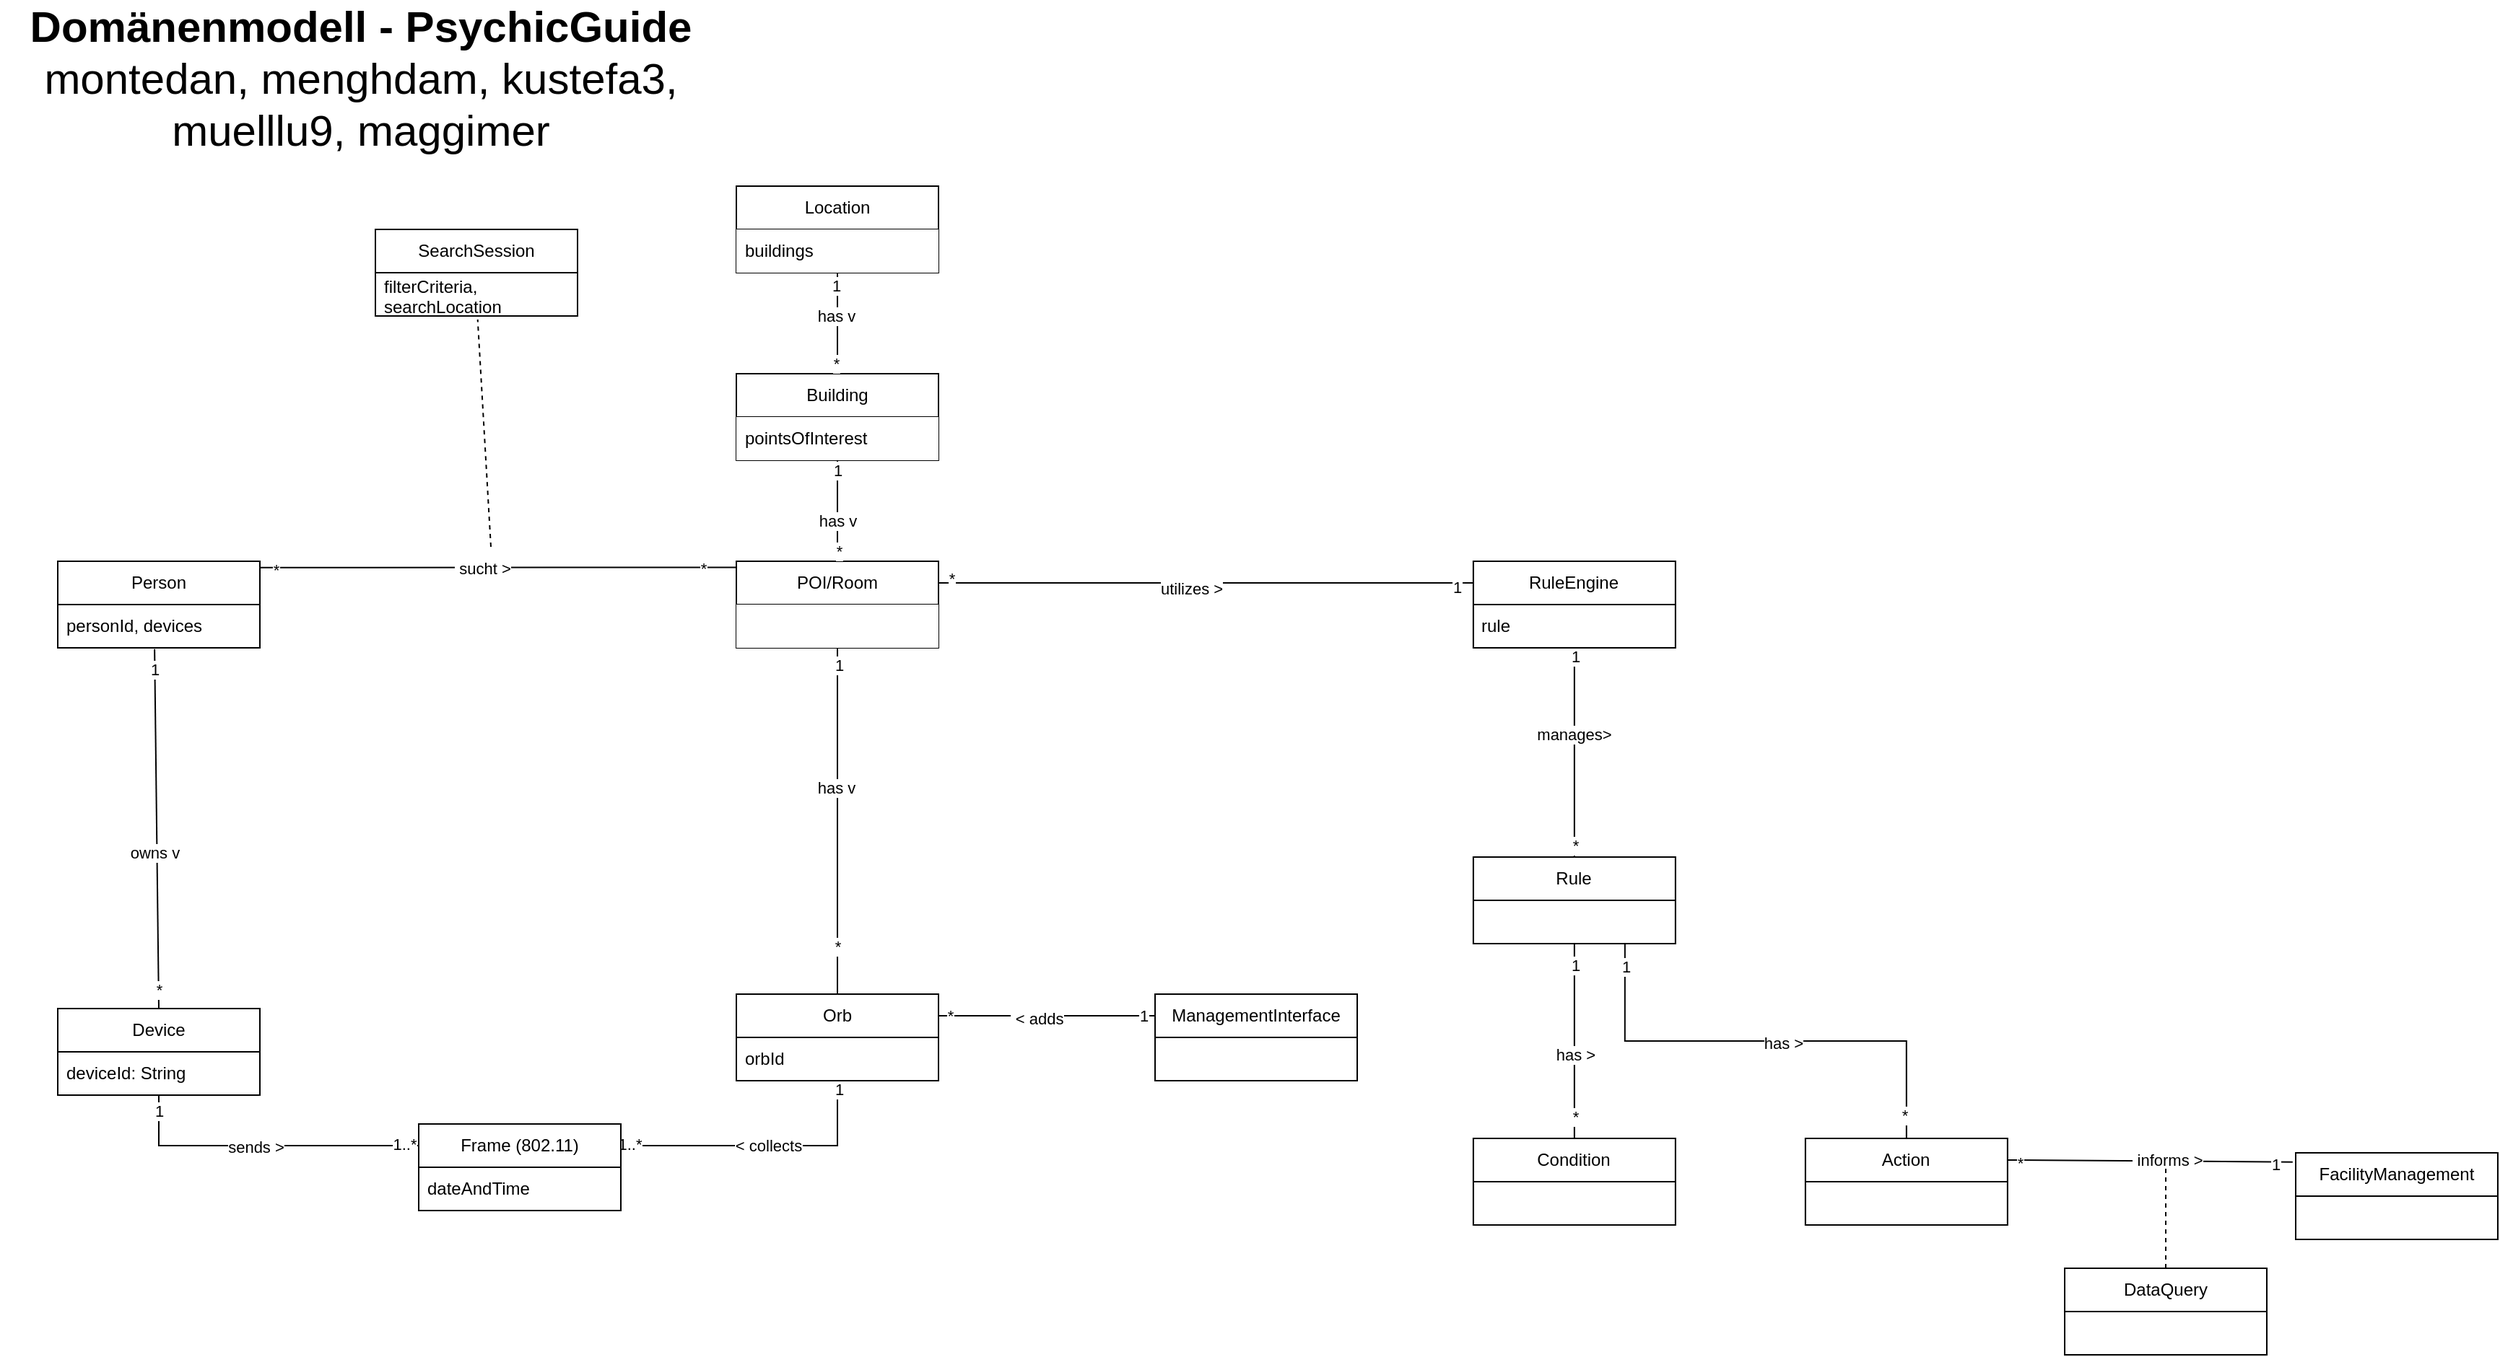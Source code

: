 <mxfile version="21.0.6" type="github">
  <diagram name="Seite-1" id="KA6z9-QfwAhSkeIakspH">
    <mxGraphModel dx="1477" dy="765" grid="1" gridSize="10" guides="1" tooltips="1" connect="1" arrows="1" fold="1" page="0" pageScale="1" pageWidth="827" pageHeight="1169" math="0" shadow="0">
      <root>
        <mxCell id="0" />
        <mxCell id="1" parent="0" />
        <mxCell id="QIfAh_MvAZiLwB0yGpU8-30" style="rounded=0;orthogonalLoop=1;jettySize=auto;html=1;exitX=0;exitY=0.25;exitDx=0;exitDy=0;entryX=1;entryY=0.25;entryDx=0;entryDy=0;endArrow=none;endFill=0;" parent="1" source="QIfAh_MvAZiLwB0yGpU8-32" target="jw5DjISpnK0hP9MxYK5e-34" edge="1">
          <mxGeometry relative="1" as="geometry">
            <mxPoint x="340" y="305" as="sourcePoint" />
          </mxGeometry>
        </mxCell>
        <mxCell id="QIfAh_MvAZiLwB0yGpU8-31" value="&amp;nbsp;&amp;lt; adds" style="edgeLabel;html=1;align=center;verticalAlign=middle;resizable=0;points=[];" parent="QIfAh_MvAZiLwB0yGpU8-30" vertex="1" connectable="0">
          <mxGeometry x="0.101" y="2" relative="1" as="geometry">
            <mxPoint as="offset" />
          </mxGeometry>
        </mxCell>
        <mxCell id="QIfAh_MvAZiLwB0yGpU8-96" value="*" style="edgeLabel;html=1;align=center;verticalAlign=middle;resizable=0;points=[];" parent="QIfAh_MvAZiLwB0yGpU8-30" vertex="1" connectable="0">
          <mxGeometry x="0.9" relative="1" as="geometry">
            <mxPoint as="offset" />
          </mxGeometry>
        </mxCell>
        <mxCell id="QIfAh_MvAZiLwB0yGpU8-97" value="1" style="edgeLabel;html=1;align=center;verticalAlign=middle;resizable=0;points=[];" parent="QIfAh_MvAZiLwB0yGpU8-30" vertex="1" connectable="0">
          <mxGeometry x="-0.888" relative="1" as="geometry">
            <mxPoint as="offset" />
          </mxGeometry>
        </mxCell>
        <mxCell id="QIfAh_MvAZiLwB0yGpU8-6" style="rounded=0;orthogonalLoop=1;jettySize=auto;html=1;exitX=0.993;exitY=0.073;exitDx=0;exitDy=0;entryX=0.001;entryY=0.071;entryDx=0;entryDy=0;entryPerimeter=0;endArrow=none;endFill=0;exitPerimeter=0;" parent="1" source="jw5DjISpnK0hP9MxYK5e-18" target="jw5DjISpnK0hP9MxYK5e-9" edge="1">
          <mxGeometry relative="1" as="geometry" />
        </mxCell>
        <mxCell id="QIfAh_MvAZiLwB0yGpU8-9" value="&amp;nbsp;sucht &amp;gt; " style="edgeLabel;html=1;align=center;verticalAlign=middle;resizable=0;points=[];" parent="QIfAh_MvAZiLwB0yGpU8-6" vertex="1" connectable="0">
          <mxGeometry x="-0.064" relative="1" as="geometry">
            <mxPoint as="offset" />
          </mxGeometry>
        </mxCell>
        <mxCell id="QIfAh_MvAZiLwB0yGpU8-108" value="*" style="edgeLabel;html=1;align=center;verticalAlign=middle;resizable=0;points=[];" parent="QIfAh_MvAZiLwB0yGpU8-6" vertex="1" connectable="0">
          <mxGeometry x="0.86" relative="1" as="geometry">
            <mxPoint as="offset" />
          </mxGeometry>
        </mxCell>
        <mxCell id="QIfAh_MvAZiLwB0yGpU8-109" value="*" style="edgeLabel;html=1;align=center;verticalAlign=middle;resizable=0;points=[];" parent="QIfAh_MvAZiLwB0yGpU8-6" vertex="1" connectable="0">
          <mxGeometry x="-0.931" y="-1" relative="1" as="geometry">
            <mxPoint as="offset" />
          </mxGeometry>
        </mxCell>
        <mxCell id="jw5DjISpnK0hP9MxYK5e-1" value="Location" style="swimlane;fontStyle=0;childLayout=stackLayout;horizontal=1;startSize=30;horizontalStack=0;resizeParent=1;resizeParentMax=0;resizeLast=0;collapsible=1;marginBottom=0;whiteSpace=wrap;html=1;swimlaneFillColor=default;" parent="1" vertex="1">
          <mxGeometry x="-50" y="-270" width="140" height="60" as="geometry" />
        </mxCell>
        <mxCell id="jw5DjISpnK0hP9MxYK5e-55" value="buildings" style="text;strokeColor=none;fillColor=default;align=left;verticalAlign=middle;spacingLeft=4;spacingRight=4;overflow=hidden;points=[[0,0.5],[1,0.5]];portConstraint=eastwest;rotatable=0;whiteSpace=wrap;html=1;" parent="jw5DjISpnK0hP9MxYK5e-1" vertex="1">
          <mxGeometry y="30" width="140" height="30" as="geometry" />
        </mxCell>
        <mxCell id="jw5DjISpnK0hP9MxYK5e-5" value="Building" style="swimlane;fontStyle=0;childLayout=stackLayout;horizontal=1;startSize=30;horizontalStack=0;resizeParent=1;resizeParentMax=0;resizeLast=0;collapsible=1;marginBottom=0;whiteSpace=wrap;html=1;swimlaneFillColor=default;" parent="1" vertex="1">
          <mxGeometry x="-50" y="-140" width="140" height="60" as="geometry" />
        </mxCell>
        <mxCell id="jw5DjISpnK0hP9MxYK5e-56" value="pointsOfInterest" style="text;strokeColor=none;fillColor=default;align=left;verticalAlign=middle;spacingLeft=4;spacingRight=4;overflow=hidden;points=[[0,0.5],[1,0.5]];portConstraint=eastwest;rotatable=0;whiteSpace=wrap;html=1;" parent="jw5DjISpnK0hP9MxYK5e-5" vertex="1">
          <mxGeometry y="30" width="140" height="30" as="geometry" />
        </mxCell>
        <mxCell id="jw5DjISpnK0hP9MxYK5e-9" value="POI/Room" style="swimlane;fontStyle=0;childLayout=stackLayout;horizontal=1;startSize=30;horizontalStack=0;resizeParent=1;resizeParentMax=0;resizeLast=0;collapsible=1;marginBottom=0;whiteSpace=wrap;html=1;swimlaneFillColor=default;" parent="1" vertex="1">
          <mxGeometry x="-50" y="-10" width="140" height="60" as="geometry">
            <mxRectangle x="340" y="230" width="70" height="30" as="alternateBounds" />
          </mxGeometry>
        </mxCell>
        <mxCell id="jw5DjISpnK0hP9MxYK5e-57" value="" style="text;strokeColor=none;fillColor=default;align=left;verticalAlign=middle;spacingLeft=4;spacingRight=4;overflow=hidden;points=[[0,0.5],[1,0.5]];portConstraint=eastwest;rotatable=0;whiteSpace=wrap;html=1;" parent="jw5DjISpnK0hP9MxYK5e-9" vertex="1">
          <mxGeometry y="30" width="140" height="30" as="geometry" />
        </mxCell>
        <mxCell id="QIfAh_MvAZiLwB0yGpU8-65" style="edgeStyle=orthogonalEdgeStyle;rounded=0;orthogonalLoop=1;jettySize=auto;html=1;exitX=0.5;exitY=1;exitDx=0;exitDy=0;entryX=1;entryY=0.25;entryDx=0;entryDy=0;endArrow=none;endFill=0;" parent="1" source="jw5DjISpnK0hP9MxYK5e-34" target="QIfAh_MvAZiLwB0yGpU8-15" edge="1">
          <mxGeometry relative="1" as="geometry" />
        </mxCell>
        <mxCell id="QIfAh_MvAZiLwB0yGpU8-66" value="&amp;lt; collects" style="edgeLabel;html=1;align=center;verticalAlign=middle;resizable=0;points=[];" parent="QIfAh_MvAZiLwB0yGpU8-65" vertex="1" connectable="0">
          <mxGeometry x="-0.046" relative="1" as="geometry">
            <mxPoint as="offset" />
          </mxGeometry>
        </mxCell>
        <mxCell id="p3KCG7W4C7pQexGpIU1P-4" value="1" style="edgeLabel;html=1;align=center;verticalAlign=middle;resizable=0;points=[];" parent="QIfAh_MvAZiLwB0yGpU8-65" connectable="0" vertex="1">
          <mxGeometry x="-0.937" y="1" relative="1" as="geometry">
            <mxPoint as="offset" />
          </mxGeometry>
        </mxCell>
        <mxCell id="p3KCG7W4C7pQexGpIU1P-5" value="1..*" style="edgeLabel;html=1;align=center;verticalAlign=middle;resizable=0;points=[];" parent="QIfAh_MvAZiLwB0yGpU8-65" connectable="0" vertex="1">
          <mxGeometry x="0.936" y="-1" relative="1" as="geometry">
            <mxPoint as="offset" />
          </mxGeometry>
        </mxCell>
        <mxCell id="jw5DjISpnK0hP9MxYK5e-34" value="Orb" style="swimlane;fontStyle=0;childLayout=stackLayout;horizontal=1;startSize=30;horizontalStack=0;resizeParent=1;resizeParentMax=0;resizeLast=0;collapsible=1;marginBottom=0;whiteSpace=wrap;html=1;swimlaneFillColor=default;" parent="1" vertex="1">
          <mxGeometry x="-50" y="290" width="140" height="60" as="geometry" />
        </mxCell>
        <mxCell id="jw5DjISpnK0hP9MxYK5e-35" value="orbId" style="text;strokeColor=none;fillColor=none;align=left;verticalAlign=middle;spacingLeft=4;spacingRight=4;overflow=hidden;points=[[0,0.5],[1,0.5]];portConstraint=eastwest;rotatable=0;whiteSpace=wrap;html=1;" parent="jw5DjISpnK0hP9MxYK5e-34" vertex="1">
          <mxGeometry y="30" width="140" height="30" as="geometry" />
        </mxCell>
        <mxCell id="jw5DjISpnK0hP9MxYK5e-51" style="edgeStyle=orthogonalEdgeStyle;rounded=0;orthogonalLoop=1;jettySize=auto;html=1;exitX=0.5;exitY=0;exitDx=0;exitDy=0;endArrow=none;endFill=0;" parent="1" source="jw5DjISpnK0hP9MxYK5e-5" target="jw5DjISpnK0hP9MxYK5e-1" edge="1">
          <mxGeometry relative="1" as="geometry" />
        </mxCell>
        <mxCell id="QIfAh_MvAZiLwB0yGpU8-104" value="has v" style="edgeLabel;html=1;align=center;verticalAlign=middle;resizable=0;points=[];" parent="jw5DjISpnK0hP9MxYK5e-51" vertex="1" connectable="0">
          <mxGeometry x="0.138" y="1" relative="1" as="geometry">
            <mxPoint as="offset" />
          </mxGeometry>
        </mxCell>
        <mxCell id="QIfAh_MvAZiLwB0yGpU8-105" value="*" style="edgeLabel;html=1;align=center;verticalAlign=middle;resizable=0;points=[];" parent="jw5DjISpnK0hP9MxYK5e-51" vertex="1" connectable="0">
          <mxGeometry x="-0.779" y="1" relative="1" as="geometry">
            <mxPoint as="offset" />
          </mxGeometry>
        </mxCell>
        <mxCell id="QIfAh_MvAZiLwB0yGpU8-106" value="1" style="edgeLabel;html=1;align=center;verticalAlign=middle;resizable=0;points=[];" parent="jw5DjISpnK0hP9MxYK5e-51" vertex="1" connectable="0">
          <mxGeometry x="0.749" y="1" relative="1" as="geometry">
            <mxPoint as="offset" />
          </mxGeometry>
        </mxCell>
        <mxCell id="jw5DjISpnK0hP9MxYK5e-52" style="edgeStyle=orthogonalEdgeStyle;rounded=0;orthogonalLoop=1;jettySize=auto;html=1;exitX=0.5;exitY=0;exitDx=0;exitDy=0;endArrow=none;endFill=0;" parent="1" source="jw5DjISpnK0hP9MxYK5e-9" target="jw5DjISpnK0hP9MxYK5e-5" edge="1">
          <mxGeometry relative="1" as="geometry" />
        </mxCell>
        <mxCell id="QIfAh_MvAZiLwB0yGpU8-101" value="has v" style="edgeLabel;html=1;align=center;verticalAlign=middle;resizable=0;points=[];" parent="jw5DjISpnK0hP9MxYK5e-52" vertex="1" connectable="0">
          <mxGeometry x="-0.188" relative="1" as="geometry">
            <mxPoint as="offset" />
          </mxGeometry>
        </mxCell>
        <mxCell id="QIfAh_MvAZiLwB0yGpU8-102" value="*" style="edgeLabel;html=1;align=center;verticalAlign=middle;resizable=0;points=[];" parent="jw5DjISpnK0hP9MxYK5e-52" vertex="1" connectable="0">
          <mxGeometry x="-0.786" y="-1" relative="1" as="geometry">
            <mxPoint as="offset" />
          </mxGeometry>
        </mxCell>
        <mxCell id="QIfAh_MvAZiLwB0yGpU8-103" value="1" style="edgeLabel;html=1;align=center;verticalAlign=middle;resizable=0;points=[];" parent="jw5DjISpnK0hP9MxYK5e-52" vertex="1" connectable="0">
          <mxGeometry x="0.795" relative="1" as="geometry">
            <mxPoint as="offset" />
          </mxGeometry>
        </mxCell>
        <mxCell id="jw5DjISpnK0hP9MxYK5e-53" style="edgeStyle=orthogonalEdgeStyle;rounded=0;orthogonalLoop=1;jettySize=auto;html=1;exitX=0.5;exitY=0;exitDx=0;exitDy=0;endArrow=none;endFill=0;" parent="1" source="jw5DjISpnK0hP9MxYK5e-34" target="jw5DjISpnK0hP9MxYK5e-9" edge="1">
          <mxGeometry relative="1" as="geometry" />
        </mxCell>
        <mxCell id="QIfAh_MvAZiLwB0yGpU8-11" value="has v" style="edgeLabel;html=1;align=center;verticalAlign=middle;resizable=0;points=[];" parent="jw5DjISpnK0hP9MxYK5e-53" vertex="1" connectable="0">
          <mxGeometry x="0.195" y="1" relative="1" as="geometry">
            <mxPoint as="offset" />
          </mxGeometry>
        </mxCell>
        <mxCell id="QIfAh_MvAZiLwB0yGpU8-78" value="*" style="edgeLabel;html=1;align=center;verticalAlign=middle;resizable=0;points=[];" parent="jw5DjISpnK0hP9MxYK5e-53" vertex="1" connectable="0">
          <mxGeometry x="-0.724" relative="1" as="geometry">
            <mxPoint as="offset" />
          </mxGeometry>
        </mxCell>
        <mxCell id="QIfAh_MvAZiLwB0yGpU8-107" value="1" style="edgeLabel;html=1;align=center;verticalAlign=middle;resizable=0;points=[];" parent="jw5DjISpnK0hP9MxYK5e-53" vertex="1" connectable="0">
          <mxGeometry x="0.903" y="-1" relative="1" as="geometry">
            <mxPoint as="offset" />
          </mxGeometry>
        </mxCell>
        <mxCell id="QIfAh_MvAZiLwB0yGpU8-15" value="Frame (802.11)" style="swimlane;fontStyle=0;childLayout=stackLayout;horizontal=1;startSize=30;horizontalStack=0;resizeParent=1;resizeParentMax=0;resizeLast=0;collapsible=1;marginBottom=0;whiteSpace=wrap;html=1;swimlaneFillColor=default;" parent="1" vertex="1">
          <mxGeometry x="-270" y="380" width="140" height="60" as="geometry" />
        </mxCell>
        <mxCell id="QIfAh_MvAZiLwB0yGpU8-16" value="dateAndTime" style="text;strokeColor=none;fillColor=none;align=left;verticalAlign=middle;spacingLeft=4;spacingRight=4;overflow=hidden;points=[[0,0.5],[1,0.5]];portConstraint=eastwest;rotatable=0;whiteSpace=wrap;html=1;" parent="QIfAh_MvAZiLwB0yGpU8-15" vertex="1">
          <mxGeometry y="30" width="140" height="30" as="geometry" />
        </mxCell>
        <mxCell id="QIfAh_MvAZiLwB0yGpU8-23" value="SearchSession" style="swimlane;fontStyle=0;childLayout=stackLayout;horizontal=1;startSize=30;horizontalStack=0;resizeParent=1;resizeParentMax=0;resizeLast=0;collapsible=1;marginBottom=0;whiteSpace=wrap;html=1;swimlaneFillColor=default;" parent="1" vertex="1">
          <mxGeometry x="-300" y="-240" width="140" height="60" as="geometry" />
        </mxCell>
        <mxCell id="QIfAh_MvAZiLwB0yGpU8-24" value="filterCriteria, searchLocation" style="text;strokeColor=none;fillColor=none;align=left;verticalAlign=middle;spacingLeft=4;spacingRight=4;overflow=hidden;points=[[0,0.5],[1,0.5]];portConstraint=eastwest;rotatable=0;whiteSpace=wrap;html=1;" parent="QIfAh_MvAZiLwB0yGpU8-23" vertex="1">
          <mxGeometry y="30" width="140" height="30" as="geometry" />
        </mxCell>
        <mxCell id="QIfAh_MvAZiLwB0yGpU8-27" value="" style="endArrow=none;dashed=1;html=1;rounded=0;entryX=0.506;entryY=1.081;entryDx=0;entryDy=0;entryPerimeter=0;" parent="1" target="QIfAh_MvAZiLwB0yGpU8-24" edge="1">
          <mxGeometry width="50" height="50" relative="1" as="geometry">
            <mxPoint x="-220" y="-20" as="sourcePoint" />
            <mxPoint x="-180" as="targetPoint" />
          </mxGeometry>
        </mxCell>
        <mxCell id="jw5DjISpnK0hP9MxYK5e-18" value="Person" style="swimlane;fontStyle=0;childLayout=stackLayout;horizontal=1;startSize=30;horizontalStack=0;resizeParent=1;resizeParentMax=0;resizeLast=0;collapsible=1;marginBottom=0;whiteSpace=wrap;html=1;swimlaneFillColor=default;" parent="1" vertex="1">
          <mxGeometry x="-520" y="-10" width="140" height="60" as="geometry" />
        </mxCell>
        <mxCell id="jw5DjISpnK0hP9MxYK5e-32" value="personId, devices" style="text;strokeColor=none;fillColor=none;align=left;verticalAlign=middle;spacingLeft=4;spacingRight=4;overflow=hidden;points=[[0,0.5],[1,0.5]];portConstraint=eastwest;rotatable=0;whiteSpace=wrap;html=1;" parent="jw5DjISpnK0hP9MxYK5e-18" vertex="1">
          <mxGeometry y="30" width="140" height="30" as="geometry" />
        </mxCell>
        <mxCell id="QIfAh_MvAZiLwB0yGpU8-63" style="edgeStyle=orthogonalEdgeStyle;rounded=0;orthogonalLoop=1;jettySize=auto;html=1;exitX=0.5;exitY=1;exitDx=0;exitDy=0;entryX=0;entryY=0.25;entryDx=0;entryDy=0;endArrow=none;endFill=0;" parent="1" source="jw5DjISpnK0hP9MxYK5e-27" target="QIfAh_MvAZiLwB0yGpU8-15" edge="1">
          <mxGeometry relative="1" as="geometry" />
        </mxCell>
        <mxCell id="QIfAh_MvAZiLwB0yGpU8-64" value="sends &amp;gt;" style="edgeLabel;html=1;align=center;verticalAlign=middle;resizable=0;points=[];" parent="QIfAh_MvAZiLwB0yGpU8-63" vertex="1" connectable="0">
          <mxGeometry x="-0.051" y="-1" relative="1" as="geometry">
            <mxPoint as="offset" />
          </mxGeometry>
        </mxCell>
        <mxCell id="p3KCG7W4C7pQexGpIU1P-1" value="1" style="edgeLabel;html=1;align=center;verticalAlign=middle;resizable=0;points=[];" parent="QIfAh_MvAZiLwB0yGpU8-63" connectable="0" vertex="1">
          <mxGeometry x="-0.901" relative="1" as="geometry">
            <mxPoint as="offset" />
          </mxGeometry>
        </mxCell>
        <mxCell id="p3KCG7W4C7pQexGpIU1P-2" value="1..* " style="edgeLabel;html=1;align=center;verticalAlign=middle;resizable=0;points=[];" parent="QIfAh_MvAZiLwB0yGpU8-63" connectable="0" vertex="1">
          <mxGeometry x="0.9" y="1" relative="1" as="geometry">
            <mxPoint as="offset" />
          </mxGeometry>
        </mxCell>
        <mxCell id="jw5DjISpnK0hP9MxYK5e-27" value="Device" style="swimlane;fontStyle=0;childLayout=stackLayout;horizontal=1;startSize=30;horizontalStack=0;resizeParent=1;resizeParentMax=0;resizeLast=0;collapsible=1;marginBottom=0;whiteSpace=wrap;html=1;swimlaneFillColor=default;" parent="1" vertex="1">
          <mxGeometry x="-520" y="300" width="140" height="60" as="geometry" />
        </mxCell>
        <mxCell id="jw5DjISpnK0hP9MxYK5e-28" value="&lt;div&gt;deviceId: String&lt;/div&gt;" style="text;strokeColor=none;fillColor=none;align=left;verticalAlign=middle;spacingLeft=4;spacingRight=4;overflow=hidden;points=[[0,0.5],[1,0.5]];portConstraint=eastwest;rotatable=0;whiteSpace=wrap;html=1;" parent="jw5DjISpnK0hP9MxYK5e-27" vertex="1">
          <mxGeometry y="30" width="140" height="30" as="geometry" />
        </mxCell>
        <mxCell id="jw5DjISpnK0hP9MxYK5e-68" style="rounded=0;orthogonalLoop=1;jettySize=auto;html=1;exitX=0.5;exitY=0;exitDx=0;exitDy=0;endArrow=none;endFill=0;entryX=0.479;entryY=1.028;entryDx=0;entryDy=0;entryPerimeter=0;" parent="1" source="jw5DjISpnK0hP9MxYK5e-27" target="jw5DjISpnK0hP9MxYK5e-32" edge="1">
          <mxGeometry relative="1" as="geometry">
            <mxPoint x="-696.64" y="240.84" as="targetPoint" />
          </mxGeometry>
        </mxCell>
        <mxCell id="QIfAh_MvAZiLwB0yGpU8-22" value="&lt;div&gt;owns v&lt;/div&gt;" style="edgeLabel;html=1;align=center;verticalAlign=middle;resizable=0;points=[];" parent="jw5DjISpnK0hP9MxYK5e-68" vertex="1" connectable="0">
          <mxGeometry x="-0.13" y="2" relative="1" as="geometry">
            <mxPoint as="offset" />
          </mxGeometry>
        </mxCell>
        <mxCell id="QIfAh_MvAZiLwB0yGpU8-110" value="*" style="edgeLabel;html=1;align=center;verticalAlign=middle;resizable=0;points=[];" parent="jw5DjISpnK0hP9MxYK5e-68" vertex="1" connectable="0">
          <mxGeometry x="-0.891" relative="1" as="geometry">
            <mxPoint as="offset" />
          </mxGeometry>
        </mxCell>
        <mxCell id="QIfAh_MvAZiLwB0yGpU8-111" value="1" style="edgeLabel;html=1;align=center;verticalAlign=middle;resizable=0;points=[];" parent="jw5DjISpnK0hP9MxYK5e-68" vertex="1" connectable="0">
          <mxGeometry x="0.889" relative="1" as="geometry">
            <mxPoint as="offset" />
          </mxGeometry>
        </mxCell>
        <mxCell id="QIfAh_MvAZiLwB0yGpU8-32" value="ManagementInterface" style="swimlane;fontStyle=0;childLayout=stackLayout;horizontal=1;startSize=30;horizontalStack=0;resizeParent=1;resizeParentMax=0;resizeLast=0;collapsible=1;marginBottom=0;whiteSpace=wrap;html=1;swimlaneFillColor=default;" parent="1" vertex="1">
          <mxGeometry x="240" y="290" width="140" height="60" as="geometry" />
        </mxCell>
        <mxCell id="QIfAh_MvAZiLwB0yGpU8-44" style="edgeStyle=orthogonalEdgeStyle;rounded=0;orthogonalLoop=1;jettySize=auto;html=1;exitX=0.5;exitY=1;exitDx=0;exitDy=0;entryX=0.5;entryY=0;entryDx=0;entryDy=0;endArrow=none;endFill=0;" parent="1" source="QIfAh_MvAZiLwB0yGpU8-36" target="QIfAh_MvAZiLwB0yGpU8-40" edge="1">
          <mxGeometry relative="1" as="geometry" />
        </mxCell>
        <mxCell id="QIfAh_MvAZiLwB0yGpU8-45" value="manages&amp;gt;" style="edgeLabel;html=1;align=center;verticalAlign=middle;resizable=0;points=[];" parent="QIfAh_MvAZiLwB0yGpU8-44" vertex="1" connectable="0">
          <mxGeometry x="-0.171" y="-1" relative="1" as="geometry">
            <mxPoint as="offset" />
          </mxGeometry>
        </mxCell>
        <mxCell id="QIfAh_MvAZiLwB0yGpU8-92" value="*" style="edgeLabel;html=1;align=center;verticalAlign=middle;resizable=0;points=[];" parent="QIfAh_MvAZiLwB0yGpU8-44" vertex="1" connectable="0">
          <mxGeometry x="0.88" relative="1" as="geometry">
            <mxPoint as="offset" />
          </mxGeometry>
        </mxCell>
        <mxCell id="QIfAh_MvAZiLwB0yGpU8-93" value="1" style="edgeLabel;html=1;align=center;verticalAlign=middle;resizable=0;points=[];" parent="QIfAh_MvAZiLwB0yGpU8-44" vertex="1" connectable="0">
          <mxGeometry x="-0.923" relative="1" as="geometry">
            <mxPoint as="offset" />
          </mxGeometry>
        </mxCell>
        <mxCell id="QIfAh_MvAZiLwB0yGpU8-50" style="rounded=0;orthogonalLoop=1;jettySize=auto;html=1;exitX=1;exitY=0.25;exitDx=0;exitDy=0;entryX=-0.015;entryY=0.106;entryDx=0;entryDy=0;entryPerimeter=0;endArrow=none;endFill=0;" parent="1" source="QIfAh_MvAZiLwB0yGpU8-82" target="QIfAh_MvAZiLwB0yGpU8-46" edge="1">
          <mxGeometry relative="1" as="geometry">
            <mxPoint x="830.43" y="505" as="sourcePoint" />
          </mxGeometry>
        </mxCell>
        <mxCell id="QIfAh_MvAZiLwB0yGpU8-51" value="&amp;nbsp;informs &amp;gt; " style="edgeLabel;html=1;align=center;verticalAlign=middle;resizable=0;points=[];" parent="QIfAh_MvAZiLwB0yGpU8-50" vertex="1" connectable="0">
          <mxGeometry x="0.119" y="1" relative="1" as="geometry">
            <mxPoint as="offset" />
          </mxGeometry>
        </mxCell>
        <mxCell id="QIfAh_MvAZiLwB0yGpU8-94" value="1" style="edgeLabel;html=1;align=center;verticalAlign=middle;resizable=0;points=[];" parent="QIfAh_MvAZiLwB0yGpU8-50" vertex="1" connectable="0">
          <mxGeometry x="0.879" y="-1" relative="1" as="geometry">
            <mxPoint as="offset" />
          </mxGeometry>
        </mxCell>
        <mxCell id="QIfAh_MvAZiLwB0yGpU8-95" value="*" style="edgeLabel;html=1;align=center;verticalAlign=middle;resizable=0;points=[];" parent="QIfAh_MvAZiLwB0yGpU8-50" vertex="1" connectable="0">
          <mxGeometry x="-0.917" y="-2" relative="1" as="geometry">
            <mxPoint as="offset" />
          </mxGeometry>
        </mxCell>
        <mxCell id="QIfAh_MvAZiLwB0yGpU8-36" value="RuleEngine" style="swimlane;fontStyle=0;childLayout=stackLayout;horizontal=1;startSize=30;horizontalStack=0;resizeParent=1;resizeParentMax=0;resizeLast=0;collapsible=1;marginBottom=0;whiteSpace=wrap;html=1;swimlaneFillColor=default;" parent="1" vertex="1">
          <mxGeometry x="460.43" y="-10" width="140" height="60" as="geometry" />
        </mxCell>
        <mxCell id="QIfAh_MvAZiLwB0yGpU8-37" value="rule" style="text;strokeColor=none;fillColor=none;align=left;verticalAlign=middle;spacingLeft=4;spacingRight=4;overflow=hidden;points=[[0,0.5],[1,0.5]];portConstraint=eastwest;rotatable=0;whiteSpace=wrap;html=1;" parent="QIfAh_MvAZiLwB0yGpU8-36" vertex="1">
          <mxGeometry y="30" width="140" height="30" as="geometry" />
        </mxCell>
        <mxCell id="QIfAh_MvAZiLwB0yGpU8-76" style="edgeStyle=orthogonalEdgeStyle;rounded=0;orthogonalLoop=1;jettySize=auto;html=1;exitX=0.5;exitY=1;exitDx=0;exitDy=0;entryX=0.5;entryY=0;entryDx=0;entryDy=0;endArrow=none;endFill=0;" parent="1" source="QIfAh_MvAZiLwB0yGpU8-40" target="QIfAh_MvAZiLwB0yGpU8-67" edge="1">
          <mxGeometry relative="1" as="geometry" />
        </mxCell>
        <mxCell id="QIfAh_MvAZiLwB0yGpU8-86" value="has &amp;gt;" style="edgeLabel;html=1;align=center;verticalAlign=middle;resizable=0;points=[];" parent="QIfAh_MvAZiLwB0yGpU8-76" vertex="1" connectable="0">
          <mxGeometry x="0.13" relative="1" as="geometry">
            <mxPoint as="offset" />
          </mxGeometry>
        </mxCell>
        <mxCell id="QIfAh_MvAZiLwB0yGpU8-88" value="*" style="edgeLabel;html=1;align=center;verticalAlign=middle;resizable=0;points=[];" parent="QIfAh_MvAZiLwB0yGpU8-76" vertex="1" connectable="0">
          <mxGeometry x="0.776" relative="1" as="geometry">
            <mxPoint as="offset" />
          </mxGeometry>
        </mxCell>
        <mxCell id="QIfAh_MvAZiLwB0yGpU8-89" value="1" style="edgeLabel;html=1;align=center;verticalAlign=middle;resizable=0;points=[];" parent="QIfAh_MvAZiLwB0yGpU8-76" vertex="1" connectable="0">
          <mxGeometry x="-0.786" relative="1" as="geometry">
            <mxPoint as="offset" />
          </mxGeometry>
        </mxCell>
        <mxCell id="QIfAh_MvAZiLwB0yGpU8-77" style="edgeStyle=orthogonalEdgeStyle;rounded=0;orthogonalLoop=1;jettySize=auto;html=1;exitX=0.75;exitY=1;exitDx=0;exitDy=0;entryX=0.5;entryY=0;entryDx=0;entryDy=0;endArrow=none;endFill=0;" parent="1" source="QIfAh_MvAZiLwB0yGpU8-40" target="QIfAh_MvAZiLwB0yGpU8-82" edge="1">
          <mxGeometry relative="1" as="geometry">
            <mxPoint x="760.43" y="390" as="targetPoint" />
          </mxGeometry>
        </mxCell>
        <mxCell id="QIfAh_MvAZiLwB0yGpU8-87" value="has &amp;gt;" style="edgeLabel;html=1;align=center;verticalAlign=middle;resizable=0;points=[];" parent="QIfAh_MvAZiLwB0yGpU8-77" vertex="1" connectable="0">
          <mxGeometry x="0.07" y="-1" relative="1" as="geometry">
            <mxPoint as="offset" />
          </mxGeometry>
        </mxCell>
        <mxCell id="QIfAh_MvAZiLwB0yGpU8-90" value="*" style="edgeLabel;html=1;align=center;verticalAlign=middle;resizable=0;points=[];" parent="QIfAh_MvAZiLwB0yGpU8-77" vertex="1" connectable="0">
          <mxGeometry x="0.903" y="-2" relative="1" as="geometry">
            <mxPoint as="offset" />
          </mxGeometry>
        </mxCell>
        <mxCell id="QIfAh_MvAZiLwB0yGpU8-91" value="1" style="edgeLabel;html=1;align=center;verticalAlign=middle;resizable=0;points=[];" parent="QIfAh_MvAZiLwB0yGpU8-77" vertex="1" connectable="0">
          <mxGeometry x="-0.907" relative="1" as="geometry">
            <mxPoint as="offset" />
          </mxGeometry>
        </mxCell>
        <mxCell id="QIfAh_MvAZiLwB0yGpU8-40" value="Rule" style="swimlane;fontStyle=0;childLayout=stackLayout;horizontal=1;startSize=30;horizontalStack=0;resizeParent=1;resizeParentMax=0;resizeLast=0;collapsible=1;marginBottom=0;whiteSpace=wrap;html=1;swimlaneFillColor=default;" parent="1" vertex="1">
          <mxGeometry x="460.43" y="195" width="140" height="60" as="geometry" />
        </mxCell>
        <mxCell id="QIfAh_MvAZiLwB0yGpU8-46" value="FacilityManagement" style="swimlane;fontStyle=0;childLayout=stackLayout;horizontal=1;startSize=30;horizontalStack=0;resizeParent=1;resizeParentMax=0;resizeLast=0;collapsible=1;marginBottom=0;whiteSpace=wrap;html=1;swimlaneFillColor=default;" parent="1" vertex="1">
          <mxGeometry x="1030" y="400" width="140" height="60" as="geometry" />
        </mxCell>
        <mxCell id="QIfAh_MvAZiLwB0yGpU8-52" value="DataQuery" style="swimlane;fontStyle=0;childLayout=stackLayout;horizontal=1;startSize=30;horizontalStack=0;resizeParent=1;resizeParentMax=0;resizeLast=0;collapsible=1;marginBottom=0;whiteSpace=wrap;html=1;swimlaneFillColor=default;" parent="1" vertex="1">
          <mxGeometry x="870.0" y="480" width="140" height="60" as="geometry" />
        </mxCell>
        <mxCell id="QIfAh_MvAZiLwB0yGpU8-56" value="" style="endArrow=none;dashed=1;html=1;rounded=0;exitX=0.5;exitY=0;exitDx=0;exitDy=0;" parent="1" source="QIfAh_MvAZiLwB0yGpU8-52" edge="1">
          <mxGeometry width="50" height="50" relative="1" as="geometry">
            <mxPoint x="1050.43" y="710" as="sourcePoint" />
            <mxPoint x="940" y="410" as="targetPoint" />
          </mxGeometry>
        </mxCell>
        <mxCell id="QIfAh_MvAZiLwB0yGpU8-62" style="rounded=0;orthogonalLoop=1;jettySize=auto;html=1;exitX=1;exitY=0.25;exitDx=0;exitDy=0;entryX=0;entryY=0.25;entryDx=0;entryDy=0;endArrow=none;endFill=0;" parent="1" source="jw5DjISpnK0hP9MxYK5e-9" target="QIfAh_MvAZiLwB0yGpU8-36" edge="1">
          <mxGeometry relative="1" as="geometry">
            <mxPoint x="350" y="-30" as="sourcePoint" />
          </mxGeometry>
        </mxCell>
        <mxCell id="QIfAh_MvAZiLwB0yGpU8-98" value="utilizes &amp;gt;" style="edgeLabel;html=1;align=center;verticalAlign=middle;resizable=0;points=[];" parent="QIfAh_MvAZiLwB0yGpU8-62" vertex="1" connectable="0">
          <mxGeometry x="-0.059" y="-4" relative="1" as="geometry">
            <mxPoint as="offset" />
          </mxGeometry>
        </mxCell>
        <mxCell id="QIfAh_MvAZiLwB0yGpU8-99" value="*" style="edgeLabel;html=1;align=center;verticalAlign=middle;resizable=0;points=[];" parent="QIfAh_MvAZiLwB0yGpU8-62" vertex="1" connectable="0">
          <mxGeometry x="-0.954" y="3" relative="1" as="geometry">
            <mxPoint as="offset" />
          </mxGeometry>
        </mxCell>
        <mxCell id="QIfAh_MvAZiLwB0yGpU8-100" value="1" style="edgeLabel;html=1;align=center;verticalAlign=middle;resizable=0;points=[];" parent="QIfAh_MvAZiLwB0yGpU8-62" vertex="1" connectable="0">
          <mxGeometry x="0.938" y="-3" relative="1" as="geometry">
            <mxPoint as="offset" />
          </mxGeometry>
        </mxCell>
        <mxCell id="QIfAh_MvAZiLwB0yGpU8-67" value="Condition" style="swimlane;fontStyle=0;childLayout=stackLayout;horizontal=1;startSize=30;horizontalStack=0;resizeParent=1;resizeParentMax=0;resizeLast=0;collapsible=1;marginBottom=0;whiteSpace=wrap;html=1;swimlaneFillColor=default;" parent="1" vertex="1">
          <mxGeometry x="460.43" y="390" width="140" height="60" as="geometry" />
        </mxCell>
        <mxCell id="QIfAh_MvAZiLwB0yGpU8-82" value="Action" style="swimlane;fontStyle=0;childLayout=stackLayout;horizontal=1;startSize=30;horizontalStack=0;resizeParent=1;resizeParentMax=0;resizeLast=0;collapsible=1;marginBottom=0;whiteSpace=wrap;html=1;swimlaneFillColor=default;" parent="1" vertex="1">
          <mxGeometry x="690.43" y="390" width="140" height="60" as="geometry" />
        </mxCell>
        <mxCell id="QIfAh_MvAZiLwB0yGpU8-112" value="&lt;div style=&quot;font-size: 30px;&quot;&gt;&lt;font style=&quot;font-size: 30px;&quot;&gt;&lt;b&gt;Domänenmodell - PsychicGuide&lt;/b&gt;&lt;br&gt;&lt;/font&gt;&lt;/div&gt;&lt;div style=&quot;font-size: 30px;&quot;&gt;&lt;font style=&quot;font-size: 30px;&quot;&gt;montedan, menghdam, kustefa3, muelllu9, maggimer&lt;br&gt;&lt;/font&gt;&lt;/div&gt;" style="text;html=1;strokeColor=none;fillColor=none;align=center;verticalAlign=middle;whiteSpace=wrap;rounded=0;" parent="1" vertex="1">
          <mxGeometry x="-560" y="-360" width="500" height="30" as="geometry" />
        </mxCell>
      </root>
    </mxGraphModel>
  </diagram>
</mxfile>
